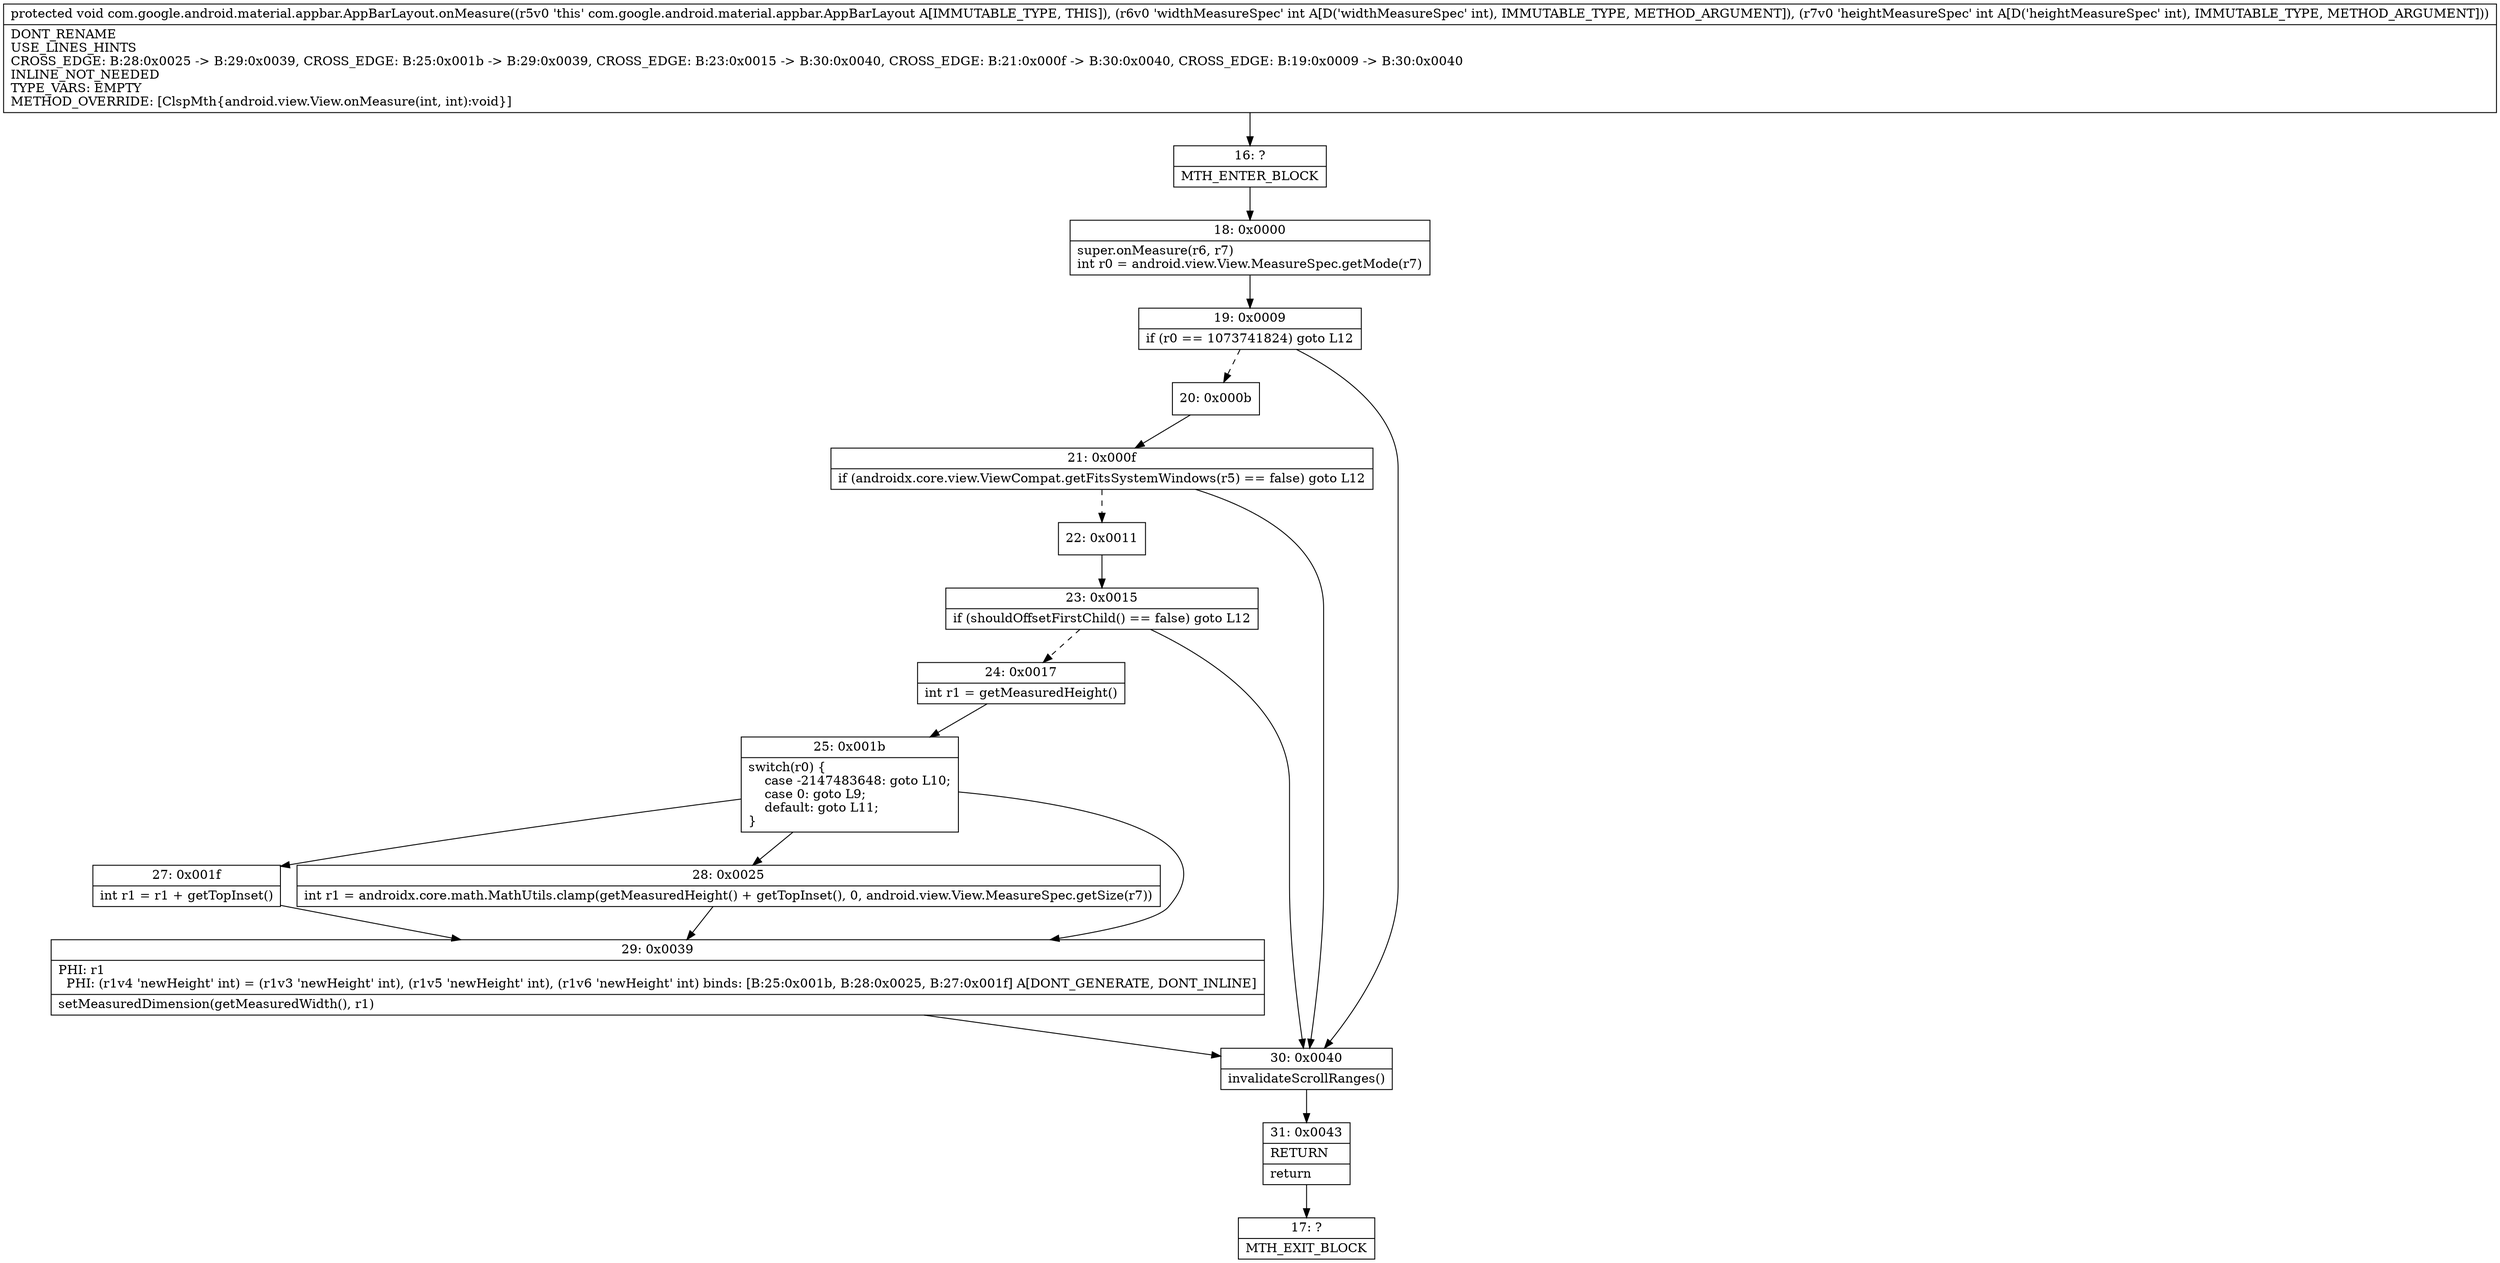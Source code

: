 digraph "CFG forcom.google.android.material.appbar.AppBarLayout.onMeasure(II)V" {
Node_16 [shape=record,label="{16\:\ ?|MTH_ENTER_BLOCK\l}"];
Node_18 [shape=record,label="{18\:\ 0x0000|super.onMeasure(r6, r7)\lint r0 = android.view.View.MeasureSpec.getMode(r7)\l}"];
Node_19 [shape=record,label="{19\:\ 0x0009|if (r0 == 1073741824) goto L12\l}"];
Node_20 [shape=record,label="{20\:\ 0x000b}"];
Node_21 [shape=record,label="{21\:\ 0x000f|if (androidx.core.view.ViewCompat.getFitsSystemWindows(r5) == false) goto L12\l}"];
Node_22 [shape=record,label="{22\:\ 0x0011}"];
Node_23 [shape=record,label="{23\:\ 0x0015|if (shouldOffsetFirstChild() == false) goto L12\l}"];
Node_24 [shape=record,label="{24\:\ 0x0017|int r1 = getMeasuredHeight()\l}"];
Node_25 [shape=record,label="{25\:\ 0x001b|switch(r0) \{\l    case \-2147483648: goto L10;\l    case 0: goto L9;\l    default: goto L11;\l\}\l}"];
Node_27 [shape=record,label="{27\:\ 0x001f|int r1 = r1 + getTopInset()\l}"];
Node_28 [shape=record,label="{28\:\ 0x0025|int r1 = androidx.core.math.MathUtils.clamp(getMeasuredHeight() + getTopInset(), 0, android.view.View.MeasureSpec.getSize(r7))\l}"];
Node_29 [shape=record,label="{29\:\ 0x0039|PHI: r1 \l  PHI: (r1v4 'newHeight' int) = (r1v3 'newHeight' int), (r1v5 'newHeight' int), (r1v6 'newHeight' int) binds: [B:25:0x001b, B:28:0x0025, B:27:0x001f] A[DONT_GENERATE, DONT_INLINE]\l|setMeasuredDimension(getMeasuredWidth(), r1)\l}"];
Node_30 [shape=record,label="{30\:\ 0x0040|invalidateScrollRanges()\l}"];
Node_31 [shape=record,label="{31\:\ 0x0043|RETURN\l|return\l}"];
Node_17 [shape=record,label="{17\:\ ?|MTH_EXIT_BLOCK\l}"];
MethodNode[shape=record,label="{protected void com.google.android.material.appbar.AppBarLayout.onMeasure((r5v0 'this' com.google.android.material.appbar.AppBarLayout A[IMMUTABLE_TYPE, THIS]), (r6v0 'widthMeasureSpec' int A[D('widthMeasureSpec' int), IMMUTABLE_TYPE, METHOD_ARGUMENT]), (r7v0 'heightMeasureSpec' int A[D('heightMeasureSpec' int), IMMUTABLE_TYPE, METHOD_ARGUMENT]))  | DONT_RENAME\lUSE_LINES_HINTS\lCROSS_EDGE: B:28:0x0025 \-\> B:29:0x0039, CROSS_EDGE: B:25:0x001b \-\> B:29:0x0039, CROSS_EDGE: B:23:0x0015 \-\> B:30:0x0040, CROSS_EDGE: B:21:0x000f \-\> B:30:0x0040, CROSS_EDGE: B:19:0x0009 \-\> B:30:0x0040\lINLINE_NOT_NEEDED\lTYPE_VARS: EMPTY\lMETHOD_OVERRIDE: [ClspMth\{android.view.View.onMeasure(int, int):void\}]\l}"];
MethodNode -> Node_16;Node_16 -> Node_18;
Node_18 -> Node_19;
Node_19 -> Node_20[style=dashed];
Node_19 -> Node_30;
Node_20 -> Node_21;
Node_21 -> Node_22[style=dashed];
Node_21 -> Node_30;
Node_22 -> Node_23;
Node_23 -> Node_24[style=dashed];
Node_23 -> Node_30;
Node_24 -> Node_25;
Node_25 -> Node_27;
Node_25 -> Node_28;
Node_25 -> Node_29;
Node_27 -> Node_29;
Node_28 -> Node_29;
Node_29 -> Node_30;
Node_30 -> Node_31;
Node_31 -> Node_17;
}

